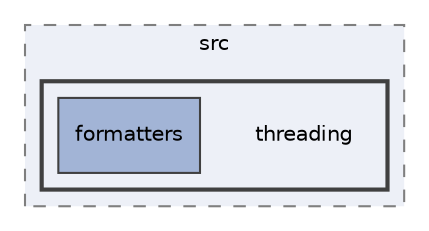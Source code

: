 digraph "/Users/jlu/zeek/src/threading"
{
 // LATEX_PDF_SIZE
  edge [fontname="Helvetica",fontsize="10",labelfontname="Helvetica",labelfontsize="10"];
  node [fontname="Helvetica",fontsize="10",shape=record];
  compound=true
  subgraph clusterdir_ad5ef0d7ac29eb47ccb661b82fa60e73 {
    graph [ bgcolor="#edf0f7", pencolor="grey50", style="filled,dashed,", label="src", fontname="Helvetica", fontsize="10", URL="dir_ad5ef0d7ac29eb47ccb661b82fa60e73.html"]
  subgraph clusterdir_2e9f4797f6e6fd6cd95a41c6c0251b92 {
    graph [ bgcolor="#edf0f7", pencolor="grey25", style="filled,bold,", label="", fontname="Helvetica", fontsize="10", URL="dir_2e9f4797f6e6fd6cd95a41c6c0251b92.html"]
    dir_2e9f4797f6e6fd6cd95a41c6c0251b92 [shape=plaintext, label="threading"];
  dir_55912d48daff18a694035ed902c4aff9 [shape=box, label="formatters", style="filled,", fillcolor="#a2b4d6", color="grey25", URL="dir_55912d48daff18a694035ed902c4aff9.html"];
  }
  }
}
